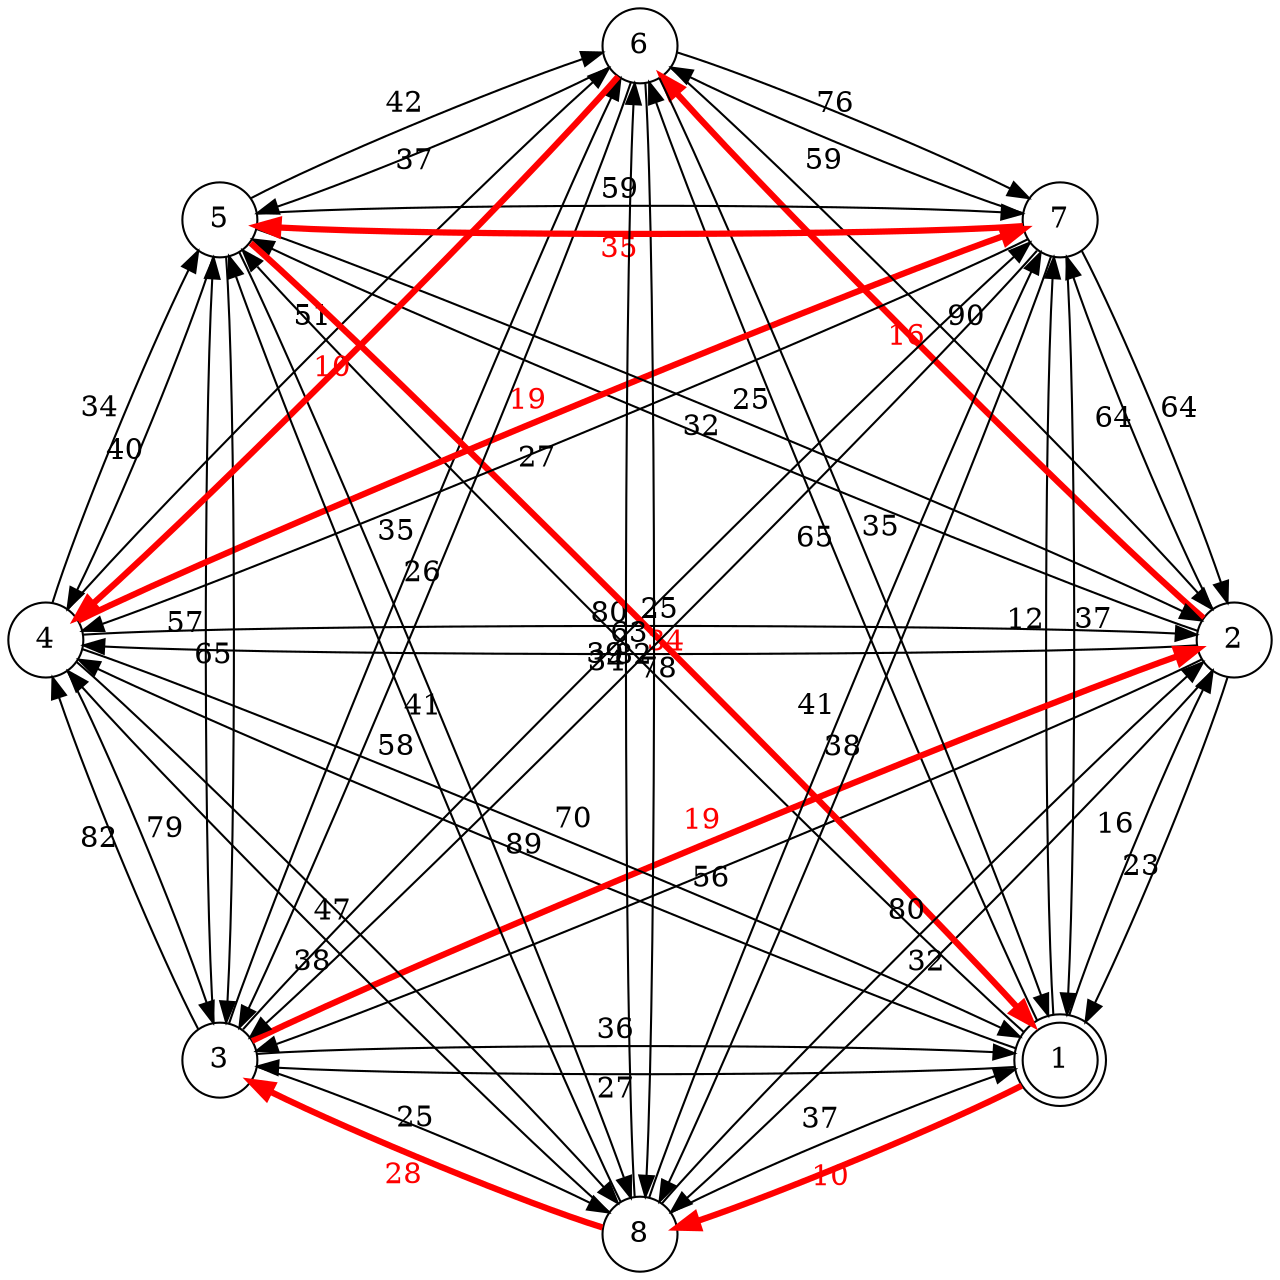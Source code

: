 digraph {
	graph [layout=circo, overlap=scale, splines=true, mindist=2.5]
	node [shape=circle]
	1 [peripheries=2]
	1 -> 2 [label=16]
	1 -> 3 [label=27]
	1 -> 4 [label=89]
	1 -> 5 [label=34]
	1 -> 6 [label=65]
	1 -> 7 [label=12]
	1 -> 8 [label=10, color=red, penwidth=3.0, fontcolor=red]
	2 -> 1 [label=23]
	2 -> 3 [label=56]
	2 -> 4 [label=78]
	2 -> 5 [label=32]
	2 -> 6 [label=16, color=red, penwidth=3.0, fontcolor=red]
	2 -> 7 [label=64]
	2 -> 8 [label=32]
	3 -> 1 [label=36]
	3 -> 2 [label=19, color=red, penwidth=3.0, fontcolor=red]
	3 -> 4 [label=82]
	3 -> 5 [label=57]
	3 -> 6 [label=35]
	3 -> 7 [label=80]
	3 -> 8 [label=25]
	4 -> 1 [label=70]
	4 -> 2 [label=25]
	4 -> 3 [label=79]
	4 -> 5 [label=34]
	4 -> 6 [label=51]
	4 -> 7 [label=19, color=red, penwidth=3.0, fontcolor=red]
	4 -> 8 [label=47]
	5 -> 1 [label=34, color=red, penwidth=3.0, fontcolor=red]
	5 -> 2 [label=25]
	5 -> 3 [label=65]
	5 -> 4 [label=40]
	5 -> 6 [label=42]
	5 -> 7 [label=59]
	5 -> 8 [label=41]
	6 -> 1 [label=35]
	6 -> 2 [label=90]
	6 -> 3 [label=26]
	6 -> 4 [label=10, color=red, penwidth=3.0, fontcolor=red]
	6 -> 5 [label=37]
	6 -> 7 [label=76]
	6 -> 8 [label=82]
	7 -> 1 [label=37]
	7 -> 2 [label=64]
	7 -> 3 [label=63]
	7 -> 4 [label=27]
	7 -> 5 [label=35, color=red, penwidth=3.0, fontcolor=red]
	7 -> 6 [label=59]
	7 -> 8 [label=38]
	8 -> 1 [label=37]
	8 -> 2 [label=80]
	8 -> 3 [label=28, color=red, penwidth=3.0, fontcolor=red]
	8 -> 4 [label=38]
	8 -> 5 [label=58]
	8 -> 6 [label=39]
	8 -> 7 [label=41]
}
